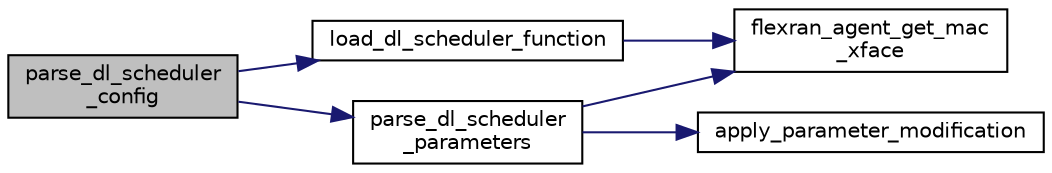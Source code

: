 digraph "parse_dl_scheduler_config"
{
 // LATEX_PDF_SIZE
  edge [fontname="Helvetica",fontsize="10",labelfontname="Helvetica",labelfontsize="10"];
  node [fontname="Helvetica",fontsize="10",shape=record];
  rankdir="LR";
  Node1 [label="parse_dl_scheduler\l_config",height=0.2,width=0.4,color="black", fillcolor="grey75", style="filled", fontcolor="black",tooltip=" "];
  Node1 -> Node2 [color="midnightblue",fontsize="10",style="solid",fontname="Helvetica"];
  Node2 [label="load_dl_scheduler_function",height=0.2,width=0.4,color="black", fillcolor="white", style="filled",URL="$flexran__agent__mac__internal_8c.html#a369774e290c0b5cef7af8575848063b7",tooltip=" "];
  Node2 -> Node3 [color="midnightblue",fontsize="10",style="solid",fontname="Helvetica"];
  Node3 [label="flexran_agent_get_mac\l_xface",height=0.2,width=0.4,color="black", fillcolor="white", style="filled",URL="$flexran__agent__mac_8c.html#a6ed74fc929d98eb8129181d1f5b00d08",tooltip=" "];
  Node1 -> Node4 [color="midnightblue",fontsize="10",style="solid",fontname="Helvetica"];
  Node4 [label="parse_dl_scheduler\l_parameters",height=0.2,width=0.4,color="black", fillcolor="white", style="filled",URL="$flexran__agent__mac__internal_8c.html#a71f1c4ee9dd8f1089c47770d165a3193",tooltip=" "];
  Node4 -> Node5 [color="midnightblue",fontsize="10",style="solid",fontname="Helvetica"];
  Node5 [label="apply_parameter_modification",height=0.2,width=0.4,color="black", fillcolor="white", style="filled",URL="$flexran__agent__common__internal_8c.html#a7fb321f75fa2b91a951ed4ef860ac201",tooltip=" "];
  Node4 -> Node3 [color="midnightblue",fontsize="10",style="solid",fontname="Helvetica"];
}
